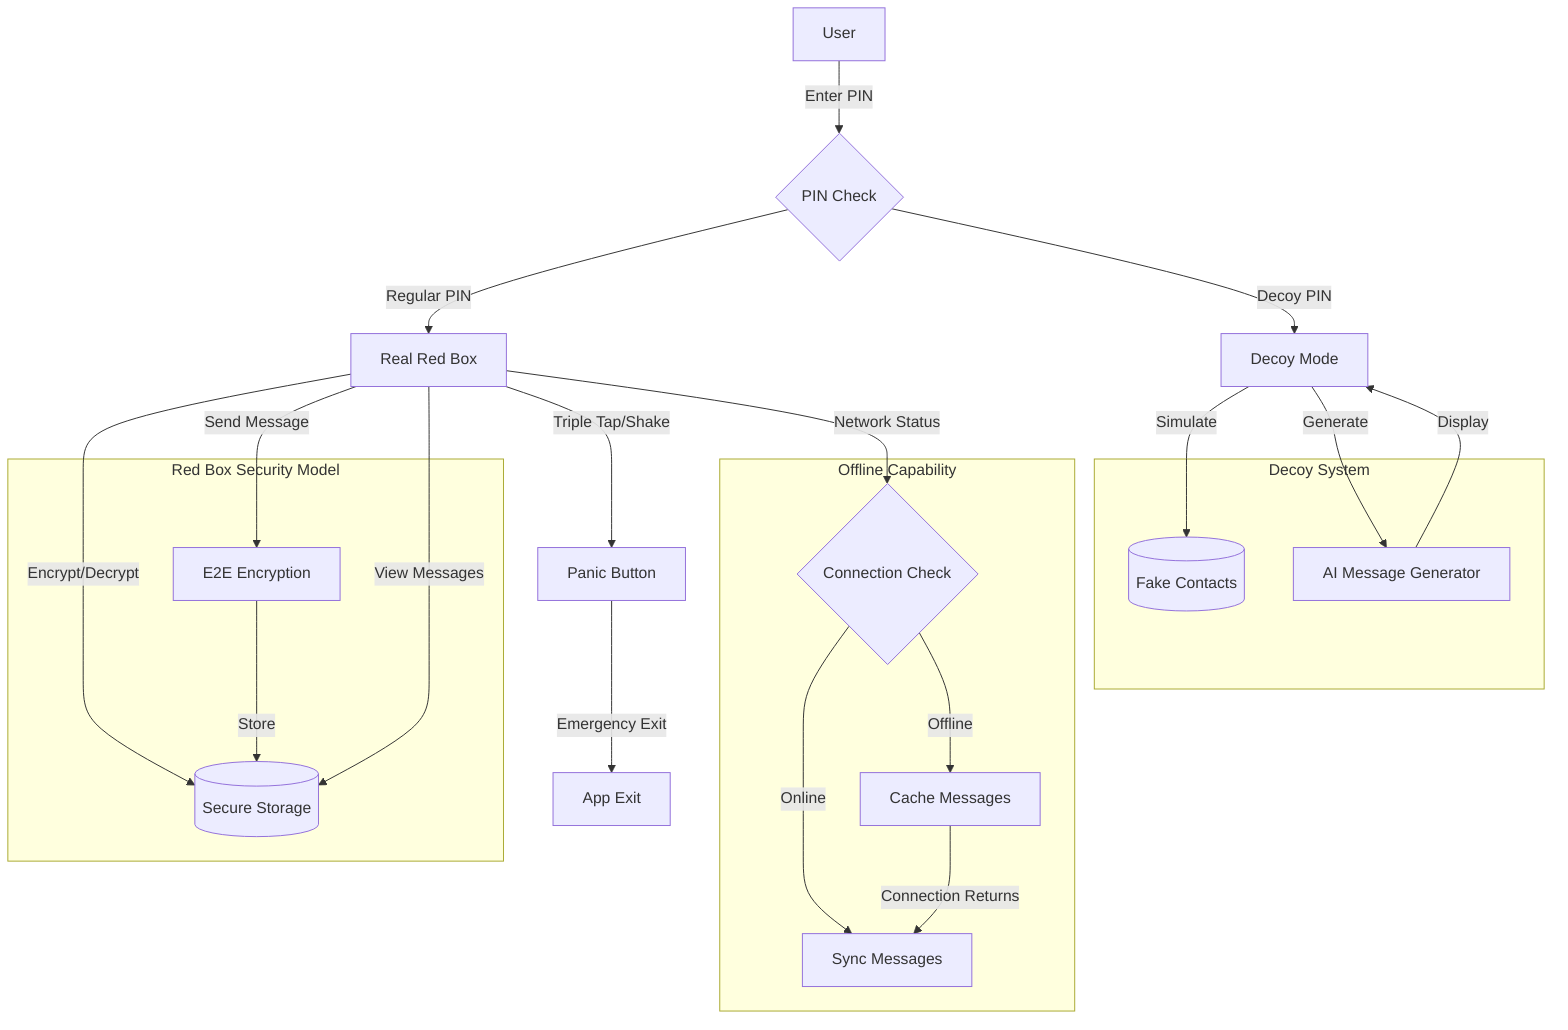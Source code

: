 flowchart TD
    A[User] -->|Enter PIN| B{PIN Check}
    B -->|Regular PIN| C[Real Red Box]
    B -->|Decoy PIN| D[Decoy Mode]
    
    C -->|Encrypt/Decrypt| E[(Secure Storage)]
    C -->|Send Message| F[E2E Encryption]
    F -->|Store| E
    C -->|View Messages| E
    C -->|Triple Tap/Shake| G[Panic Button]
    G -->|Emergency Exit| H[App Exit]
    
    D -->|Simulate| I[(Fake Contacts)]
    D -->|Generate| J[AI Message Generator]
    J -->|Display| D
    
    C -->|Network Status| K{Connection Check}
    K -->|Online| L[Sync Messages]
    K -->|Offline| M[Cache Messages]
    M -->|Connection Returns| L
    
    subgraph "Red Box Security Model"
    E
    F
    end
    
    subgraph "Decoy System"
    I
    J
    end
    
    subgraph "Offline Capability"
    K
    L
    M
    end